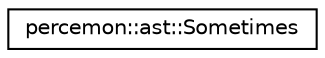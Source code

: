 digraph "Graphical Class Hierarchy"
{
 // LATEX_PDF_SIZE
  edge [fontname="Helvetica",fontsize="10",labelfontname="Helvetica",labelfontsize="10"];
  node [fontname="Helvetica",fontsize="10",shape=record];
  rankdir="LR";
  Node0 [label="percemon::ast::Sometimes",height=0.2,width=0.4,color="black", fillcolor="white", style="filled",URL="$structpercemon_1_1ast_1_1Sometimes.html",tooltip=" "];
}
